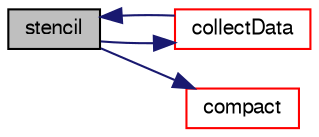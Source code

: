 digraph "stencil"
{
  bgcolor="transparent";
  edge [fontname="FreeSans",fontsize="10",labelfontname="FreeSans",labelfontsize="10"];
  node [fontname="FreeSans",fontsize="10",shape=record];
  rankdir="LR";
  Node10 [label="stencil",height=0.2,width=0.4,color="black", fillcolor="grey75", style="filled", fontcolor="black"];
  Node10 -> Node11 [color="midnightblue",fontsize="10",style="solid",fontname="FreeSans"];
  Node11 [label="collectData",height=0.2,width=0.4,color="red",URL="$a22634.html#aeb99ab86ad7ce7ba05ced96c2f1c03c7",tooltip="Use map to get the data into stencil order. "];
  Node11 -> Node10 [color="midnightblue",fontsize="10",style="solid",fontname="FreeSans"];
  Node10 -> Node16 [color="midnightblue",fontsize="10",style="solid",fontname="FreeSans"];
  Node16 [label="compact",height=0.2,width=0.4,color="red",URL="$a22634.html#a043cdfc194924194e381a986c229569e",tooltip="After removing elements from the stencil adapt the schedule (map). "];
}
